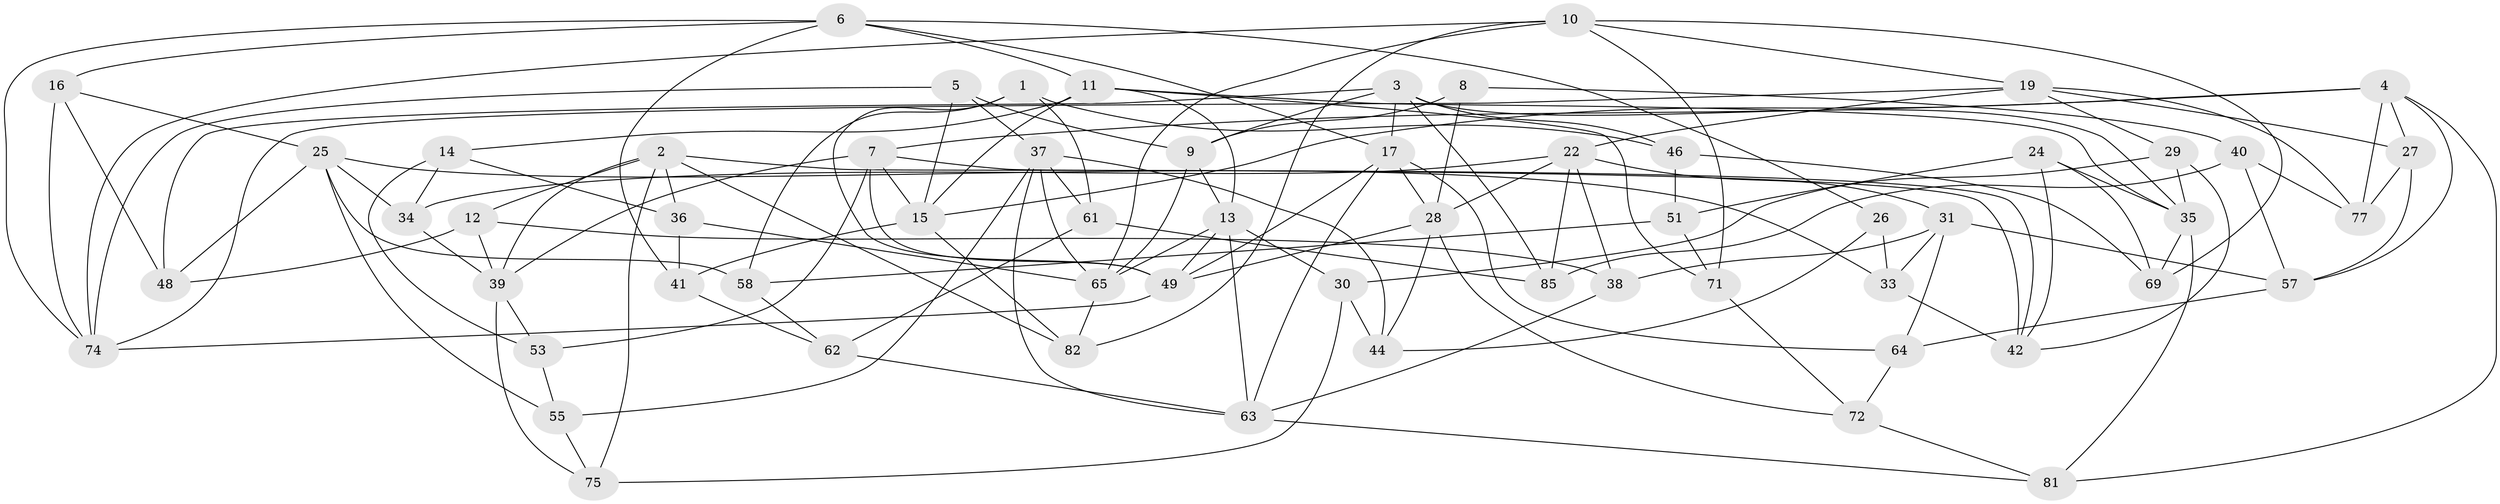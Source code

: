 // original degree distribution, {4: 1.0}
// Generated by graph-tools (version 1.1) at 2025/11/02/27/25 16:11:44]
// undirected, 60 vertices, 142 edges
graph export_dot {
graph [start="1"]
  node [color=gray90,style=filled];
  1;
  2 [super="+54"];
  3 [super="+20"];
  4 [super="+32"];
  5;
  6 [super="+73"];
  7 [super="+18"];
  8;
  9 [super="+23"];
  10 [super="+50"];
  11 [super="+60"];
  12;
  13 [super="+67"];
  14;
  15 [super="+47"];
  16;
  17 [super="+84"];
  19 [super="+21"];
  22 [super="+86"];
  24;
  25 [super="+45"];
  26;
  27;
  28 [super="+52"];
  29;
  30;
  31 [super="+79"];
  33 [super="+83"];
  34;
  35 [super="+56"];
  36;
  37 [super="+76"];
  38;
  39 [super="+43"];
  40;
  41;
  42 [super="+66"];
  44;
  46;
  48;
  49 [super="+59"];
  51;
  53;
  55;
  57 [super="+70"];
  58;
  61;
  62;
  63 [super="+68"];
  64;
  65 [super="+78"];
  69;
  71;
  72;
  74 [super="+80"];
  75;
  77;
  81;
  82;
  85;
  1 -- 49;
  1 -- 46;
  1 -- 61;
  1 -- 58;
  2 -- 36;
  2 -- 12;
  2 -- 75;
  2 -- 42;
  2 -- 82;
  2 -- 39;
  3 -- 48;
  3 -- 35;
  3 -- 85;
  3 -- 46;
  3 -- 9;
  3 -- 17;
  4 -- 27;
  4 -- 81;
  4 -- 77;
  4 -- 15;
  4 -- 57;
  4 -- 7;
  5 -- 37;
  5 -- 74;
  5 -- 9;
  5 -- 15;
  6 -- 26;
  6 -- 11;
  6 -- 41;
  6 -- 16;
  6 -- 17;
  6 -- 74;
  7 -- 42;
  7 -- 53;
  7 -- 49;
  7 -- 39;
  7 -- 15;
  8 -- 9 [weight=2];
  8 -- 28;
  8 -- 40;
  9 -- 13;
  9 -- 65;
  10 -- 69;
  10 -- 82;
  10 -- 71;
  10 -- 74;
  10 -- 65;
  10 -- 19;
  11 -- 71;
  11 -- 35;
  11 -- 14;
  11 -- 15;
  11 -- 13;
  12 -- 48;
  12 -- 38;
  12 -- 39;
  13 -- 49;
  13 -- 63;
  13 -- 65;
  13 -- 30;
  14 -- 53;
  14 -- 34;
  14 -- 36;
  15 -- 82;
  15 -- 41;
  16 -- 48;
  16 -- 74;
  16 -- 25;
  17 -- 28;
  17 -- 64;
  17 -- 63;
  17 -- 49;
  19 -- 29;
  19 -- 27;
  19 -- 74;
  19 -- 77;
  19 -- 22;
  22 -- 31;
  22 -- 28;
  22 -- 34;
  22 -- 85;
  22 -- 38;
  24 -- 51;
  24 -- 35;
  24 -- 69;
  24 -- 42;
  25 -- 34;
  25 -- 58;
  25 -- 48;
  25 -- 55;
  25 -- 33;
  26 -- 33 [weight=2];
  26 -- 44;
  27 -- 57;
  27 -- 77;
  28 -- 49;
  28 -- 72;
  28 -- 44;
  29 -- 30;
  29 -- 42;
  29 -- 35;
  30 -- 44;
  30 -- 75;
  31 -- 38;
  31 -- 64;
  31 -- 57 [weight=2];
  31 -- 33;
  33 -- 42 [weight=2];
  34 -- 39;
  35 -- 69;
  35 -- 81;
  36 -- 41;
  36 -- 65;
  37 -- 55;
  37 -- 63;
  37 -- 65;
  37 -- 44;
  37 -- 61;
  38 -- 63;
  39 -- 75;
  39 -- 53;
  40 -- 85;
  40 -- 77;
  40 -- 57;
  41 -- 62;
  46 -- 51;
  46 -- 69;
  49 -- 74;
  51 -- 58;
  51 -- 71;
  53 -- 55;
  55 -- 75;
  57 -- 64;
  58 -- 62;
  61 -- 62;
  61 -- 85;
  62 -- 63;
  63 -- 81;
  64 -- 72;
  65 -- 82;
  71 -- 72;
  72 -- 81;
}
